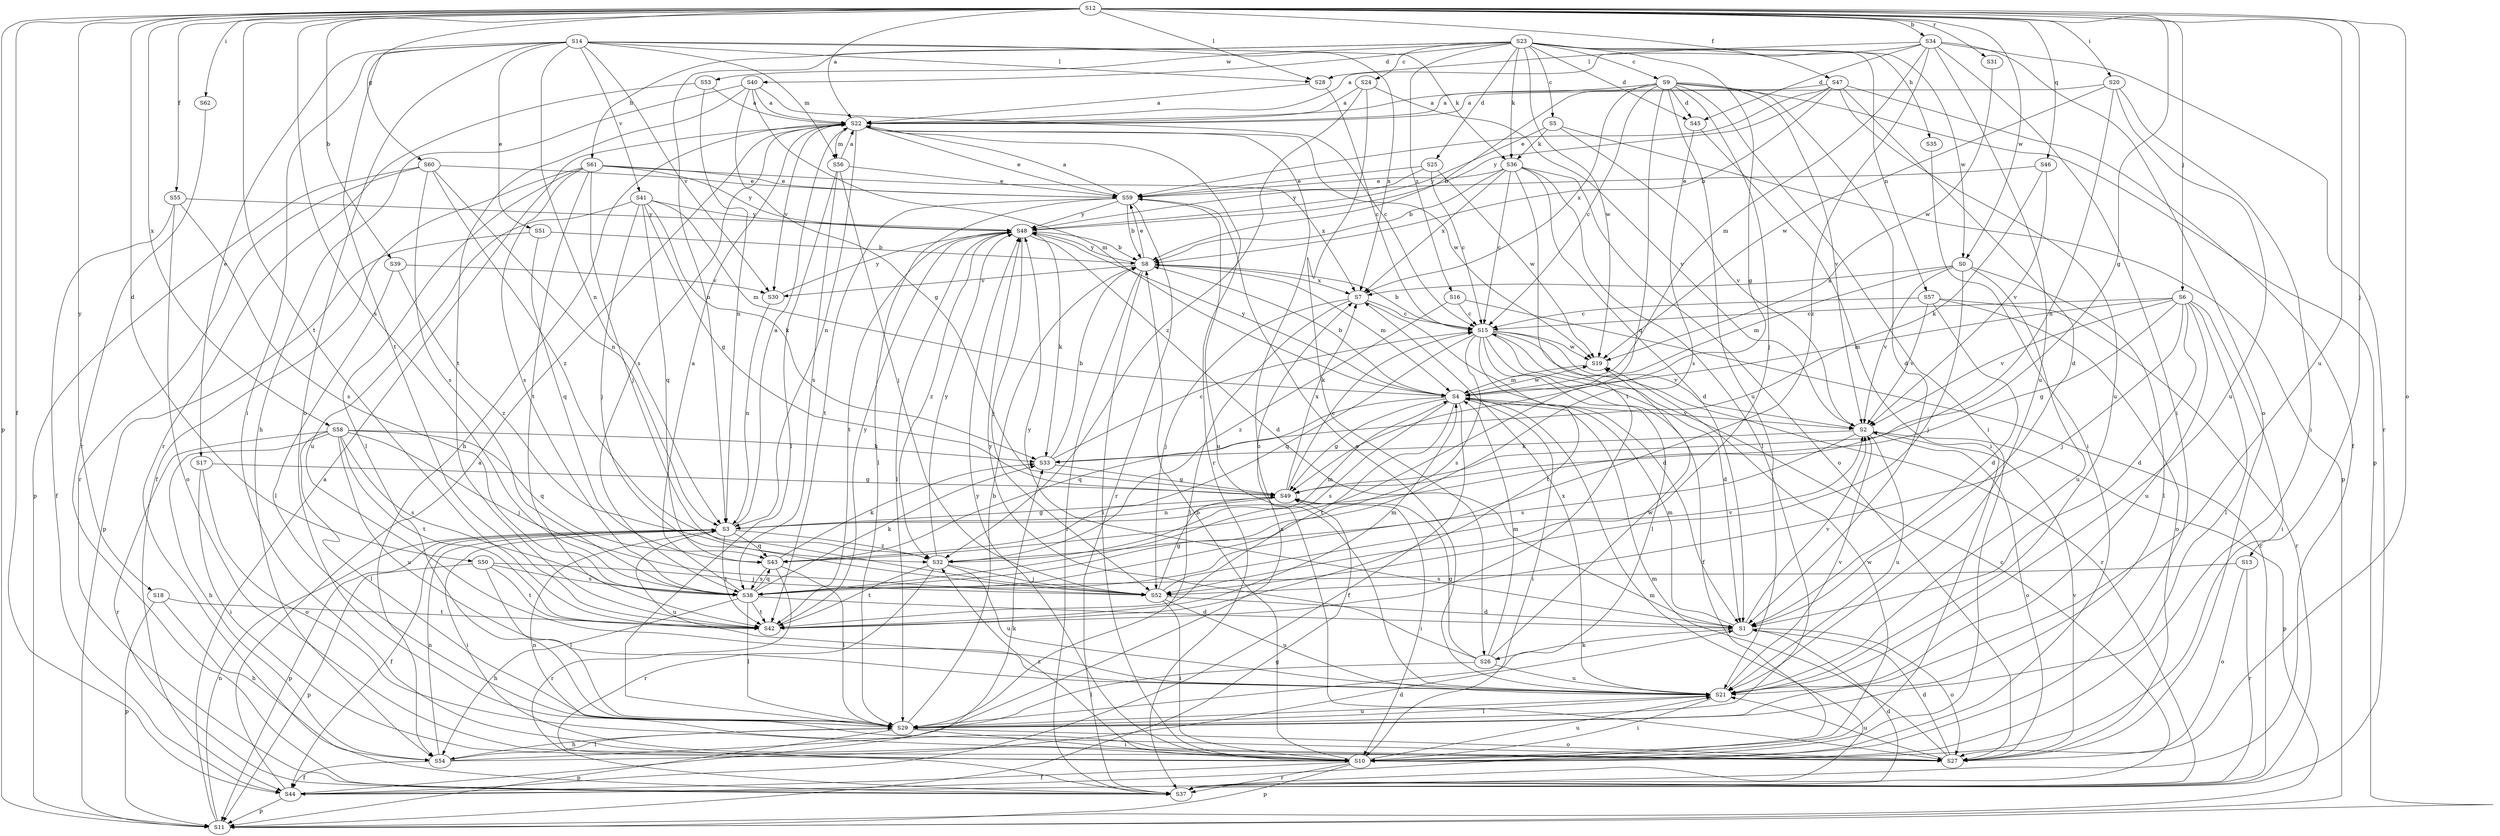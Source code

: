strict digraph  {
S12;
S23;
S14;
S22;
S34;
S39;
S8;
S5;
S24;
S9;
S15;
S50;
S40;
S25;
S45;
S1;
S51;
S17;
S59;
S47;
S55;
S44;
S60;
S49;
S61;
S35;
S54;
S62;
S20;
S10;
S13;
S6;
S52;
S36;
S26;
S33;
S28;
S29;
S56;
S4;
S57;
S3;
S27;
S11;
S46;
S43;
S31;
S37;
S38;
S42;
S21;
S41;
S30;
S2;
S0;
S53;
S19;
S58;
S7;
S18;
S48;
S16;
S32;
S12 -> S22  [label=a];
S12 -> S34  [label=b];
S12 -> S39  [label=b];
S12 -> S50  [label=d];
S12 -> S47  [label=f];
S12 -> S55  [label=f];
S12 -> S44  [label=f];
S12 -> S60  [label=g];
S12 -> S49  [label=g];
S12 -> S62  [label=i];
S12 -> S20  [label=i];
S12 -> S13  [label=j];
S12 -> S6  [label=j];
S12 -> S28  [label=l];
S12 -> S27  [label=o];
S12 -> S11  [label=p];
S12 -> S46  [label=q];
S12 -> S31  [label=r];
S12 -> S38  [label=s];
S12 -> S42  [label=t];
S12 -> S21  [label=u];
S12 -> S0  [label=w];
S12 -> S58  [label=x];
S12 -> S18  [label=y];
S23 -> S5  [label=c];
S23 -> S24  [label=c];
S23 -> S9  [label=c];
S23 -> S40  [label=d];
S23 -> S25  [label=d];
S23 -> S45  [label=d];
S23 -> S49  [label=g];
S23 -> S61  [label=h];
S23 -> S35  [label=h];
S23 -> S36  [label=k];
S23 -> S57  [label=n];
S23 -> S3  [label=n];
S23 -> S0  [label=w];
S23 -> S53  [label=w];
S23 -> S19  [label=w];
S23 -> S16  [label=z];
S14 -> S51  [label=e];
S14 -> S17  [label=e];
S14 -> S10  [label=i];
S14 -> S36  [label=k];
S14 -> S28  [label=l];
S14 -> S56  [label=m];
S14 -> S3  [label=n];
S14 -> S27  [label=o];
S14 -> S42  [label=t];
S14 -> S41  [label=v];
S14 -> S30  [label=v];
S14 -> S7  [label=x];
S22 -> S59  [label=e];
S22 -> S54  [label=h];
S22 -> S56  [label=m];
S22 -> S3  [label=n];
S22 -> S27  [label=o];
S22 -> S37  [label=r];
S22 -> S38  [label=s];
S22 -> S30  [label=v];
S22 -> S19  [label=w];
S34 -> S22  [label=a];
S34 -> S45  [label=d];
S34 -> S10  [label=i];
S34 -> S28  [label=l];
S34 -> S4  [label=m];
S34 -> S27  [label=o];
S34 -> S37  [label=r];
S34 -> S21  [label=u];
S34 -> S32  [label=z];
S39 -> S29  [label=l];
S39 -> S30  [label=v];
S39 -> S32  [label=z];
S8 -> S59  [label=e];
S8 -> S10  [label=i];
S8 -> S4  [label=m];
S8 -> S37  [label=r];
S8 -> S30  [label=v];
S8 -> S7  [label=x];
S8 -> S48  [label=y];
S5 -> S36  [label=k];
S5 -> S11  [label=p];
S5 -> S2  [label=v];
S5 -> S48  [label=y];
S24 -> S22  [label=a];
S24 -> S26  [label=k];
S24 -> S2  [label=v];
S24 -> S32  [label=z];
S9 -> S22  [label=a];
S9 -> S8  [label=b];
S9 -> S15  [label=c];
S9 -> S45  [label=d];
S9 -> S1  [label=d];
S9 -> S10  [label=i];
S9 -> S52  [label=j];
S9 -> S11  [label=p];
S9 -> S43  [label=q];
S9 -> S21  [label=u];
S9 -> S2  [label=v];
S9 -> S7  [label=x];
S15 -> S8  [label=b];
S15 -> S1  [label=d];
S15 -> S44  [label=f];
S15 -> S29  [label=l];
S15 -> S43  [label=q];
S15 -> S37  [label=r];
S15 -> S38  [label=s];
S15 -> S42  [label=t];
S15 -> S2  [label=v];
S15 -> S19  [label=w];
S50 -> S52  [label=j];
S50 -> S29  [label=l];
S50 -> S11  [label=p];
S50 -> S38  [label=s];
S50 -> S42  [label=t];
S40 -> S22  [label=a];
S40 -> S15  [label=c];
S40 -> S49  [label=g];
S40 -> S54  [label=h];
S40 -> S4  [label=m];
S40 -> S42  [label=t];
S25 -> S15  [label=c];
S25 -> S59  [label=e];
S25 -> S19  [label=w];
S25 -> S48  [label=y];
S45 -> S10  [label=i];
S45 -> S38  [label=s];
S1 -> S26  [label=k];
S1 -> S4  [label=m];
S1 -> S27  [label=o];
S1 -> S2  [label=v];
S1 -> S48  [label=y];
S51 -> S8  [label=b];
S51 -> S11  [label=p];
S51 -> S43  [label=q];
S17 -> S49  [label=g];
S17 -> S10  [label=i];
S17 -> S27  [label=o];
S59 -> S22  [label=a];
S59 -> S8  [label=b];
S59 -> S29  [label=l];
S59 -> S37  [label=r];
S59 -> S42  [label=t];
S59 -> S21  [label=u];
S59 -> S48  [label=y];
S47 -> S22  [label=a];
S47 -> S8  [label=b];
S47 -> S1  [label=d];
S47 -> S59  [label=e];
S47 -> S44  [label=f];
S47 -> S21  [label=u];
S47 -> S48  [label=y];
S55 -> S44  [label=f];
S55 -> S27  [label=o];
S55 -> S38  [label=s];
S55 -> S48  [label=y];
S44 -> S22  [label=a];
S44 -> S33  [label=k];
S44 -> S11  [label=p];
S60 -> S59  [label=e];
S60 -> S3  [label=n];
S60 -> S11  [label=p];
S60 -> S37  [label=r];
S60 -> S38  [label=s];
S60 -> S32  [label=z];
S49 -> S15  [label=c];
S49 -> S10  [label=i];
S49 -> S3  [label=n];
S49 -> S7  [label=x];
S61 -> S59  [label=e];
S61 -> S44  [label=f];
S61 -> S52  [label=j];
S61 -> S29  [label=l];
S61 -> S38  [label=s];
S61 -> S42  [label=t];
S61 -> S7  [label=x];
S61 -> S48  [label=y];
S35 -> S10  [label=i];
S54 -> S1  [label=d];
S54 -> S44  [label=f];
S54 -> S29  [label=l];
S54 -> S3  [label=n];
S54 -> S7  [label=x];
S62 -> S37  [label=r];
S20 -> S22  [label=a];
S20 -> S10  [label=i];
S20 -> S3  [label=n];
S20 -> S21  [label=u];
S20 -> S19  [label=w];
S10 -> S8  [label=b];
S10 -> S44  [label=f];
S10 -> S11  [label=p];
S10 -> S37  [label=r];
S10 -> S21  [label=u];
S10 -> S19  [label=w];
S10 -> S48  [label=y];
S10 -> S32  [label=z];
S13 -> S27  [label=o];
S13 -> S37  [label=r];
S13 -> S38  [label=s];
S6 -> S15  [label=c];
S6 -> S1  [label=d];
S6 -> S49  [label=g];
S6 -> S10  [label=i];
S6 -> S52  [label=j];
S6 -> S29  [label=l];
S6 -> S4  [label=m];
S6 -> S21  [label=u];
S6 -> S2  [label=v];
S52 -> S1  [label=d];
S52 -> S49  [label=g];
S52 -> S10  [label=i];
S52 -> S21  [label=u];
S52 -> S2  [label=v];
S36 -> S8  [label=b];
S36 -> S15  [label=c];
S36 -> S1  [label=d];
S36 -> S59  [label=e];
S36 -> S29  [label=l];
S36 -> S27  [label=o];
S36 -> S42  [label=t];
S36 -> S7  [label=x];
S26 -> S49  [label=g];
S26 -> S29  [label=l];
S26 -> S4  [label=m];
S26 -> S21  [label=u];
S26 -> S19  [label=w];
S26 -> S48  [label=y];
S33 -> S8  [label=b];
S33 -> S15  [label=c];
S33 -> S49  [label=g];
S28 -> S22  [label=a];
S28 -> S15  [label=c];
S29 -> S8  [label=b];
S29 -> S54  [label=h];
S29 -> S10  [label=i];
S29 -> S27  [label=o];
S29 -> S11  [label=p];
S29 -> S21  [label=u];
S56 -> S22  [label=a];
S56 -> S59  [label=e];
S56 -> S52  [label=j];
S56 -> S29  [label=l];
S56 -> S38  [label=s];
S4 -> S8  [label=b];
S4 -> S44  [label=f];
S4 -> S49  [label=g];
S4 -> S10  [label=i];
S4 -> S43  [label=q];
S4 -> S38  [label=s];
S4 -> S42  [label=t];
S4 -> S2  [label=v];
S4 -> S19  [label=w];
S4 -> S48  [label=y];
S57 -> S15  [label=c];
S57 -> S1  [label=d];
S57 -> S27  [label=o];
S57 -> S37  [label=r];
S57 -> S2  [label=v];
S3 -> S22  [label=a];
S3 -> S44  [label=f];
S3 -> S49  [label=g];
S3 -> S10  [label=i];
S3 -> S11  [label=p];
S3 -> S43  [label=q];
S3 -> S42  [label=t];
S3 -> S21  [label=u];
S3 -> S32  [label=z];
S27 -> S1  [label=d];
S27 -> S4  [label=m];
S27 -> S3  [label=n];
S27 -> S21  [label=u];
S27 -> S2  [label=v];
S11 -> S22  [label=a];
S11 -> S49  [label=g];
S11 -> S3  [label=n];
S46 -> S59  [label=e];
S46 -> S33  [label=k];
S46 -> S2  [label=v];
S43 -> S33  [label=k];
S43 -> S29  [label=l];
S43 -> S37  [label=r];
S43 -> S38  [label=s];
S31 -> S19  [label=w];
S37 -> S15  [label=c];
S37 -> S1  [label=d];
S37 -> S4  [label=m];
S38 -> S22  [label=a];
S38 -> S1  [label=d];
S38 -> S54  [label=h];
S38 -> S33  [label=k];
S38 -> S29  [label=l];
S38 -> S43  [label=q];
S38 -> S42  [label=t];
S42 -> S4  [label=m];
S42 -> S48  [label=y];
S21 -> S59  [label=e];
S21 -> S10  [label=i];
S21 -> S29  [label=l];
S21 -> S2  [label=v];
S21 -> S7  [label=x];
S41 -> S49  [label=g];
S41 -> S52  [label=j];
S41 -> S33  [label=k];
S41 -> S4  [label=m];
S41 -> S43  [label=q];
S41 -> S21  [label=u];
S41 -> S48  [label=y];
S30 -> S3  [label=n];
S30 -> S48  [label=y];
S2 -> S33  [label=k];
S2 -> S27  [label=o];
S2 -> S11  [label=p];
S2 -> S38  [label=s];
S2 -> S21  [label=u];
S0 -> S52  [label=j];
S0 -> S29  [label=l];
S0 -> S4  [label=m];
S0 -> S21  [label=u];
S0 -> S2  [label=v];
S0 -> S7  [label=x];
S53 -> S22  [label=a];
S53 -> S3  [label=n];
S53 -> S37  [label=r];
S19 -> S4  [label=m];
S58 -> S54  [label=h];
S58 -> S52  [label=j];
S58 -> S33  [label=k];
S58 -> S29  [label=l];
S58 -> S43  [label=q];
S58 -> S37  [label=r];
S58 -> S38  [label=s];
S58 -> S42  [label=t];
S58 -> S21  [label=u];
S7 -> S15  [label=c];
S7 -> S1  [label=d];
S7 -> S52  [label=j];
S7 -> S29  [label=l];
S18 -> S54  [label=h];
S18 -> S11  [label=p];
S18 -> S42  [label=t];
S48 -> S8  [label=b];
S48 -> S1  [label=d];
S48 -> S52  [label=j];
S48 -> S33  [label=k];
S48 -> S29  [label=l];
S48 -> S42  [label=t];
S48 -> S32  [label=z];
S16 -> S15  [label=c];
S16 -> S37  [label=r];
S16 -> S32  [label=z];
S32 -> S52  [label=j];
S32 -> S4  [label=m];
S32 -> S37  [label=r];
S32 -> S42  [label=t];
S32 -> S21  [label=u];
S32 -> S48  [label=y];
}
